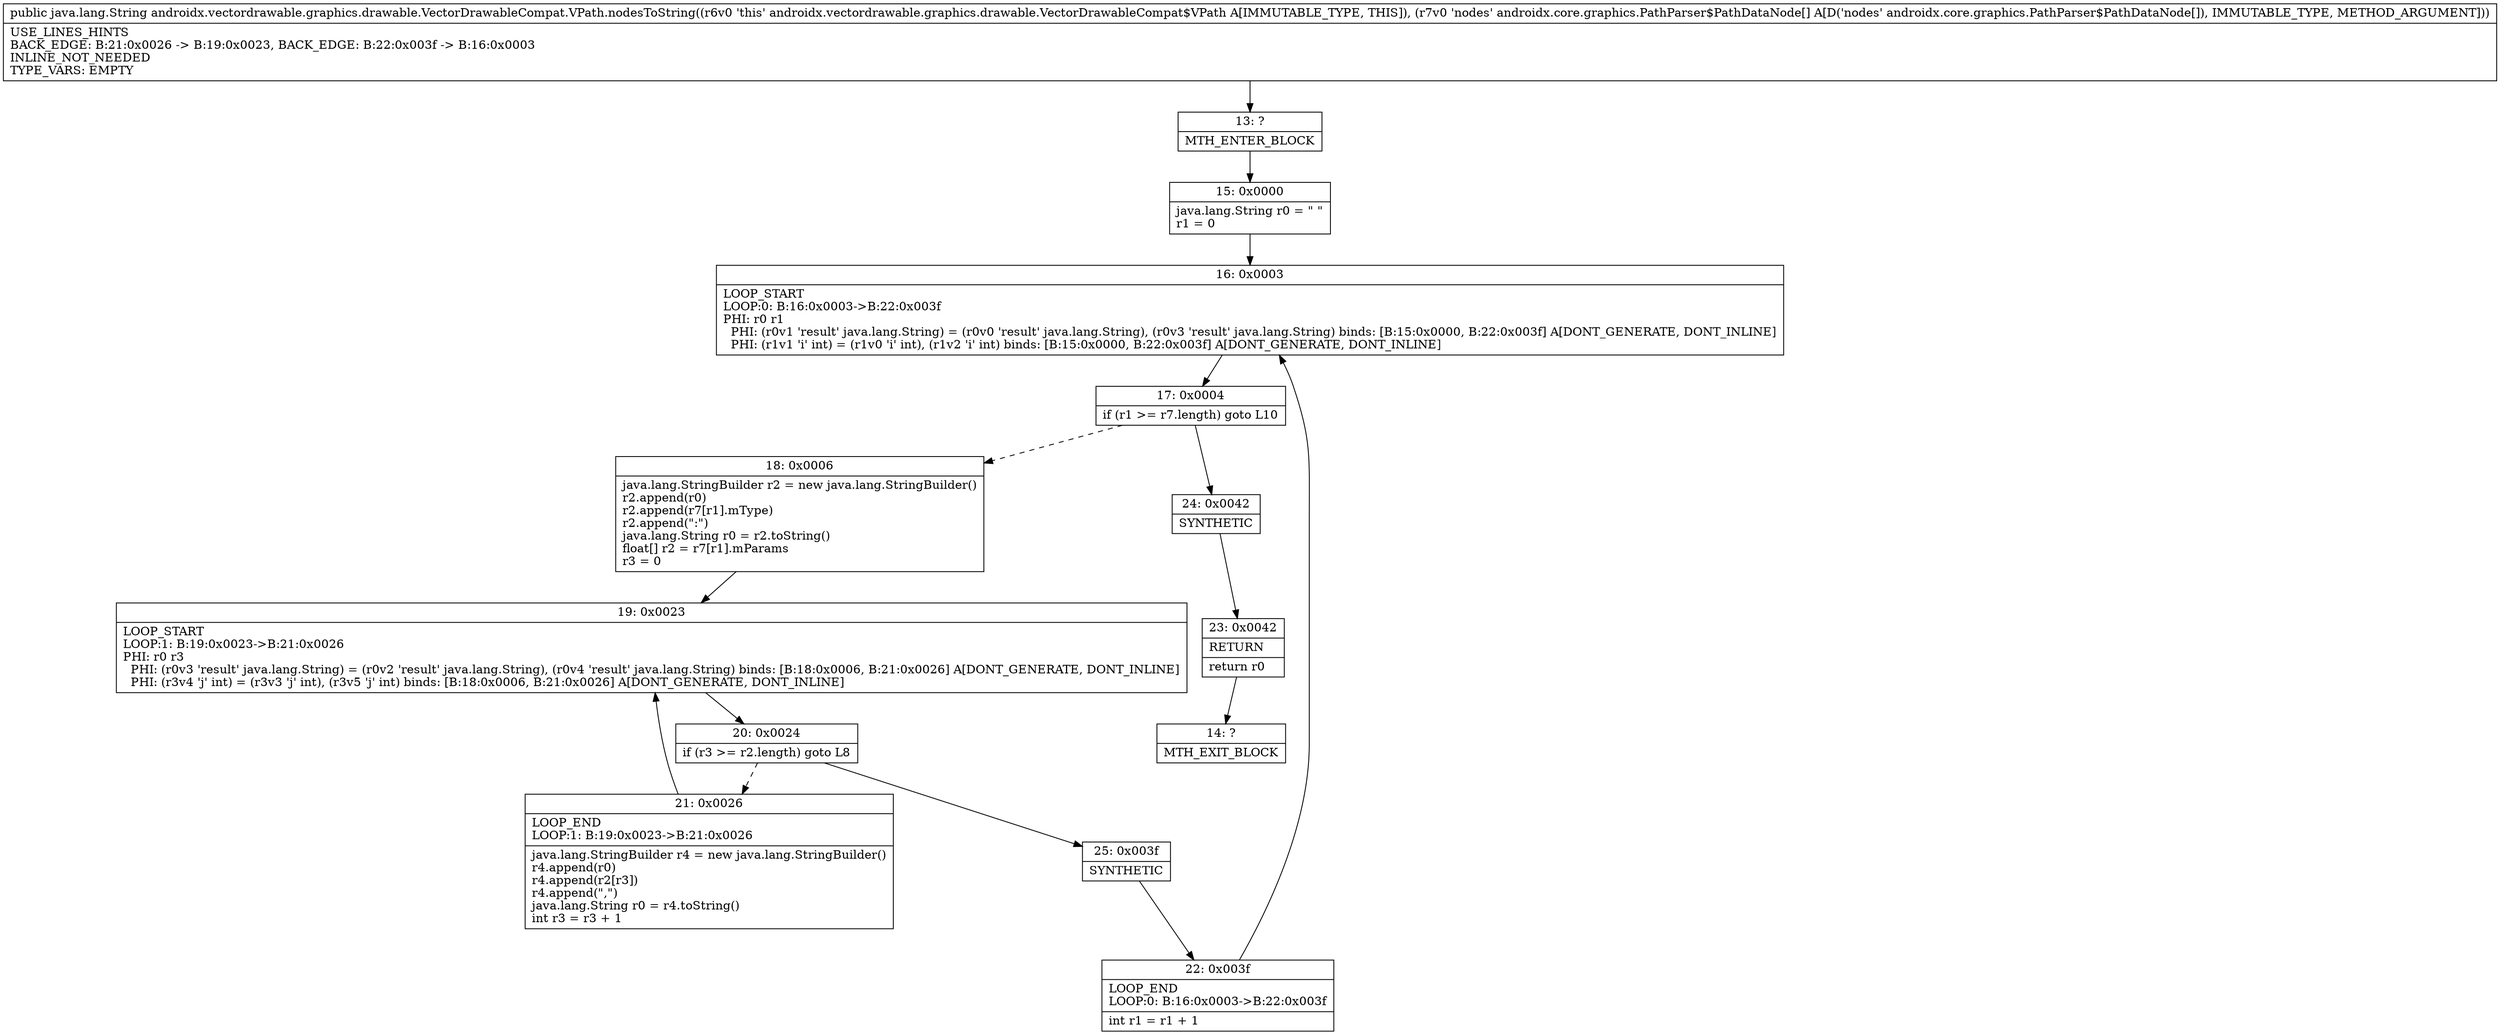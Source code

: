 digraph "CFG forandroidx.vectordrawable.graphics.drawable.VectorDrawableCompat.VPath.nodesToString([Landroidx\/core\/graphics\/PathParser$PathDataNode;)Ljava\/lang\/String;" {
Node_13 [shape=record,label="{13\:\ ?|MTH_ENTER_BLOCK\l}"];
Node_15 [shape=record,label="{15\:\ 0x0000|java.lang.String r0 = \" \"\lr1 = 0\l}"];
Node_16 [shape=record,label="{16\:\ 0x0003|LOOP_START\lLOOP:0: B:16:0x0003\-\>B:22:0x003f\lPHI: r0 r1 \l  PHI: (r0v1 'result' java.lang.String) = (r0v0 'result' java.lang.String), (r0v3 'result' java.lang.String) binds: [B:15:0x0000, B:22:0x003f] A[DONT_GENERATE, DONT_INLINE]\l  PHI: (r1v1 'i' int) = (r1v0 'i' int), (r1v2 'i' int) binds: [B:15:0x0000, B:22:0x003f] A[DONT_GENERATE, DONT_INLINE]\l}"];
Node_17 [shape=record,label="{17\:\ 0x0004|if (r1 \>= r7.length) goto L10\l}"];
Node_18 [shape=record,label="{18\:\ 0x0006|java.lang.StringBuilder r2 = new java.lang.StringBuilder()\lr2.append(r0)\lr2.append(r7[r1].mType)\lr2.append(\":\")\ljava.lang.String r0 = r2.toString()\lfloat[] r2 = r7[r1].mParams\lr3 = 0\l}"];
Node_19 [shape=record,label="{19\:\ 0x0023|LOOP_START\lLOOP:1: B:19:0x0023\-\>B:21:0x0026\lPHI: r0 r3 \l  PHI: (r0v3 'result' java.lang.String) = (r0v2 'result' java.lang.String), (r0v4 'result' java.lang.String) binds: [B:18:0x0006, B:21:0x0026] A[DONT_GENERATE, DONT_INLINE]\l  PHI: (r3v4 'j' int) = (r3v3 'j' int), (r3v5 'j' int) binds: [B:18:0x0006, B:21:0x0026] A[DONT_GENERATE, DONT_INLINE]\l}"];
Node_20 [shape=record,label="{20\:\ 0x0024|if (r3 \>= r2.length) goto L8\l}"];
Node_21 [shape=record,label="{21\:\ 0x0026|LOOP_END\lLOOP:1: B:19:0x0023\-\>B:21:0x0026\l|java.lang.StringBuilder r4 = new java.lang.StringBuilder()\lr4.append(r0)\lr4.append(r2[r3])\lr4.append(\",\")\ljava.lang.String r0 = r4.toString()\lint r3 = r3 + 1\l}"];
Node_25 [shape=record,label="{25\:\ 0x003f|SYNTHETIC\l}"];
Node_22 [shape=record,label="{22\:\ 0x003f|LOOP_END\lLOOP:0: B:16:0x0003\-\>B:22:0x003f\l|int r1 = r1 + 1\l}"];
Node_24 [shape=record,label="{24\:\ 0x0042|SYNTHETIC\l}"];
Node_23 [shape=record,label="{23\:\ 0x0042|RETURN\l|return r0\l}"];
Node_14 [shape=record,label="{14\:\ ?|MTH_EXIT_BLOCK\l}"];
MethodNode[shape=record,label="{public java.lang.String androidx.vectordrawable.graphics.drawable.VectorDrawableCompat.VPath.nodesToString((r6v0 'this' androidx.vectordrawable.graphics.drawable.VectorDrawableCompat$VPath A[IMMUTABLE_TYPE, THIS]), (r7v0 'nodes' androidx.core.graphics.PathParser$PathDataNode[] A[D('nodes' androidx.core.graphics.PathParser$PathDataNode[]), IMMUTABLE_TYPE, METHOD_ARGUMENT]))  | USE_LINES_HINTS\lBACK_EDGE: B:21:0x0026 \-\> B:19:0x0023, BACK_EDGE: B:22:0x003f \-\> B:16:0x0003\lINLINE_NOT_NEEDED\lTYPE_VARS: EMPTY\l}"];
MethodNode -> Node_13;Node_13 -> Node_15;
Node_15 -> Node_16;
Node_16 -> Node_17;
Node_17 -> Node_18[style=dashed];
Node_17 -> Node_24;
Node_18 -> Node_19;
Node_19 -> Node_20;
Node_20 -> Node_21[style=dashed];
Node_20 -> Node_25;
Node_21 -> Node_19;
Node_25 -> Node_22;
Node_22 -> Node_16;
Node_24 -> Node_23;
Node_23 -> Node_14;
}

